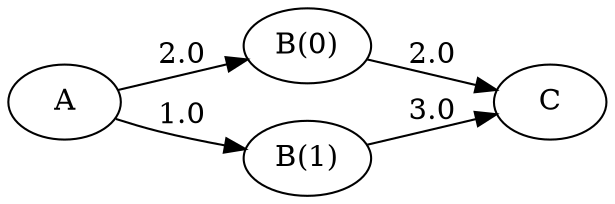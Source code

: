 Digraph G {
rankdir="LR";
B0 [label="B(0)"];
B1 [label="B(1)"];
A -> B1 [label="1.0"];
A -> B0 [label="2.0"];
B0 -> C [label="2.0"];
B1 -> C [label="3.0"];
}
